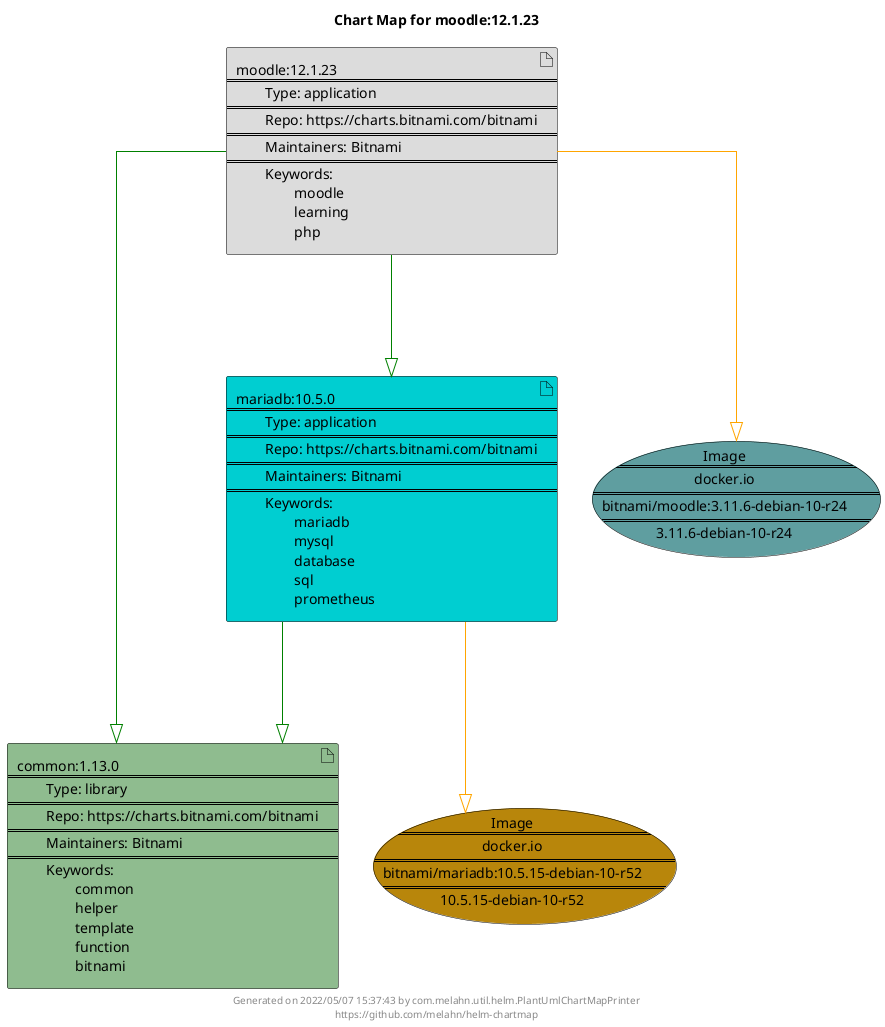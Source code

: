 @startuml
skinparam linetype ortho
skinparam backgroundColor white
skinparam usecaseBorderColor black
skinparam usecaseArrowColor LightSlateGray
skinparam artifactBorderColor black
skinparam artifactArrowColor LightSlateGray

title Chart Map for moodle:12.1.23

'There are 3 referenced Helm Charts
artifact "common:1.13.0\n====\n\tType: library\n====\n\tRepo: https://charts.bitnami.com/bitnami\n====\n\tMaintainers: Bitnami\n====\n\tKeywords: \n\t\tcommon\n\t\thelper\n\t\ttemplate\n\t\tfunction\n\t\tbitnami" as common_1_13_0 #DarkSeaGreen
artifact "mariadb:10.5.0\n====\n\tType: application\n====\n\tRepo: https://charts.bitnami.com/bitnami\n====\n\tMaintainers: Bitnami\n====\n\tKeywords: \n\t\tmariadb\n\t\tmysql\n\t\tdatabase\n\t\tsql\n\t\tprometheus" as mariadb_10_5_0 #DarkTurquoise
artifact "moodle:12.1.23\n====\n\tType: application\n====\n\tRepo: https://charts.bitnami.com/bitnami\n====\n\tMaintainers: Bitnami\n====\n\tKeywords: \n\t\tmoodle\n\t\tlearning\n\t\tphp" as moodle_12_1_23 #Gainsboro

'There are 2 referenced Docker Images
usecase "Image\n====\ndocker.io\n====\nbitnami/mariadb:10.5.15-debian-10-r52\n====\n10.5.15-debian-10-r52" as docker_io_bitnami_mariadb_10_5_15_debian_10_r52 #DarkGoldenRod
usecase "Image\n====\ndocker.io\n====\nbitnami/moodle:3.11.6-debian-10-r24\n====\n3.11.6-debian-10-r24" as docker_io_bitnami_moodle_3_11_6_debian_10_r24 #CadetBlue

'Chart Dependencies
moodle_12_1_23--[#green]-|>common_1_13_0
moodle_12_1_23--[#green]-|>mariadb_10_5_0
mariadb_10_5_0--[#green]-|>common_1_13_0
mariadb_10_5_0--[#orange]-|>docker_io_bitnami_mariadb_10_5_15_debian_10_r52
moodle_12_1_23--[#orange]-|>docker_io_bitnami_moodle_3_11_6_debian_10_r24

center footer Generated on 2022/05/07 15:37:43 by com.melahn.util.helm.PlantUmlChartMapPrinter\nhttps://github.com/melahn/helm-chartmap
@enduml
